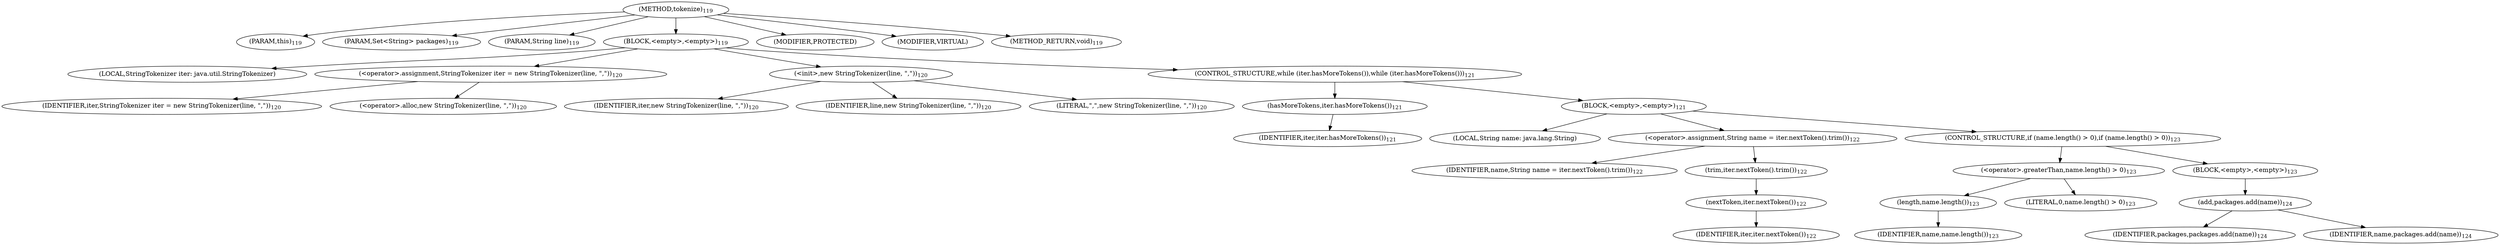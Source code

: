 digraph "tokenize" {  
"268" [label = <(METHOD,tokenize)<SUB>119</SUB>> ]
"269" [label = <(PARAM,this)<SUB>119</SUB>> ]
"270" [label = <(PARAM,Set&lt;String&gt; packages)<SUB>119</SUB>> ]
"271" [label = <(PARAM,String line)<SUB>119</SUB>> ]
"272" [label = <(BLOCK,&lt;empty&gt;,&lt;empty&gt;)<SUB>119</SUB>> ]
"19" [label = <(LOCAL,StringTokenizer iter: java.util.StringTokenizer)> ]
"273" [label = <(&lt;operator&gt;.assignment,StringTokenizer iter = new StringTokenizer(line, &quot;,&quot;))<SUB>120</SUB>> ]
"274" [label = <(IDENTIFIER,iter,StringTokenizer iter = new StringTokenizer(line, &quot;,&quot;))<SUB>120</SUB>> ]
"275" [label = <(&lt;operator&gt;.alloc,new StringTokenizer(line, &quot;,&quot;))<SUB>120</SUB>> ]
"276" [label = <(&lt;init&gt;,new StringTokenizer(line, &quot;,&quot;))<SUB>120</SUB>> ]
"18" [label = <(IDENTIFIER,iter,new StringTokenizer(line, &quot;,&quot;))<SUB>120</SUB>> ]
"277" [label = <(IDENTIFIER,line,new StringTokenizer(line, &quot;,&quot;))<SUB>120</SUB>> ]
"278" [label = <(LITERAL,&quot;,&quot;,new StringTokenizer(line, &quot;,&quot;))<SUB>120</SUB>> ]
"279" [label = <(CONTROL_STRUCTURE,while (iter.hasMoreTokens()),while (iter.hasMoreTokens()))<SUB>121</SUB>> ]
"280" [label = <(hasMoreTokens,iter.hasMoreTokens())<SUB>121</SUB>> ]
"281" [label = <(IDENTIFIER,iter,iter.hasMoreTokens())<SUB>121</SUB>> ]
"282" [label = <(BLOCK,&lt;empty&gt;,&lt;empty&gt;)<SUB>121</SUB>> ]
"283" [label = <(LOCAL,String name: java.lang.String)> ]
"284" [label = <(&lt;operator&gt;.assignment,String name = iter.nextToken().trim())<SUB>122</SUB>> ]
"285" [label = <(IDENTIFIER,name,String name = iter.nextToken().trim())<SUB>122</SUB>> ]
"286" [label = <(trim,iter.nextToken().trim())<SUB>122</SUB>> ]
"287" [label = <(nextToken,iter.nextToken())<SUB>122</SUB>> ]
"288" [label = <(IDENTIFIER,iter,iter.nextToken())<SUB>122</SUB>> ]
"289" [label = <(CONTROL_STRUCTURE,if (name.length() &gt; 0),if (name.length() &gt; 0))<SUB>123</SUB>> ]
"290" [label = <(&lt;operator&gt;.greaterThan,name.length() &gt; 0)<SUB>123</SUB>> ]
"291" [label = <(length,name.length())<SUB>123</SUB>> ]
"292" [label = <(IDENTIFIER,name,name.length())<SUB>123</SUB>> ]
"293" [label = <(LITERAL,0,name.length() &gt; 0)<SUB>123</SUB>> ]
"294" [label = <(BLOCK,&lt;empty&gt;,&lt;empty&gt;)<SUB>123</SUB>> ]
"295" [label = <(add,packages.add(name))<SUB>124</SUB>> ]
"296" [label = <(IDENTIFIER,packages,packages.add(name))<SUB>124</SUB>> ]
"297" [label = <(IDENTIFIER,name,packages.add(name))<SUB>124</SUB>> ]
"298" [label = <(MODIFIER,PROTECTED)> ]
"299" [label = <(MODIFIER,VIRTUAL)> ]
"300" [label = <(METHOD_RETURN,void)<SUB>119</SUB>> ]
  "268" -> "269" 
  "268" -> "270" 
  "268" -> "271" 
  "268" -> "272" 
  "268" -> "298" 
  "268" -> "299" 
  "268" -> "300" 
  "272" -> "19" 
  "272" -> "273" 
  "272" -> "276" 
  "272" -> "279" 
  "273" -> "274" 
  "273" -> "275" 
  "276" -> "18" 
  "276" -> "277" 
  "276" -> "278" 
  "279" -> "280" 
  "279" -> "282" 
  "280" -> "281" 
  "282" -> "283" 
  "282" -> "284" 
  "282" -> "289" 
  "284" -> "285" 
  "284" -> "286" 
  "286" -> "287" 
  "287" -> "288" 
  "289" -> "290" 
  "289" -> "294" 
  "290" -> "291" 
  "290" -> "293" 
  "291" -> "292" 
  "294" -> "295" 
  "295" -> "296" 
  "295" -> "297" 
}
